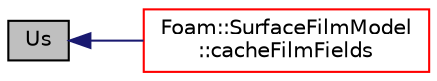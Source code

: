 digraph "Us"
{
  bgcolor="transparent";
  edge [fontname="Helvetica",fontsize="10",labelfontname="Helvetica",labelfontsize="10"];
  node [fontname="Helvetica",fontsize="10",shape=record];
  rankdir="LR";
  Node1 [label="Us",height=0.2,width=0.4,color="black", fillcolor="grey75", style="filled", fontcolor="black"];
  Node1 -> Node2 [dir="back",color="midnightblue",fontsize="10",style="solid",fontname="Helvetica"];
  Node2 [label="Foam::SurfaceFilmModel\l::cacheFilmFields",height=0.2,width=0.4,color="red",URL="$a02477.html#a7b1f5e291b5fcc2c999e62871d73d418",tooltip="Cache the film fields in preparation for injection. "];
}
